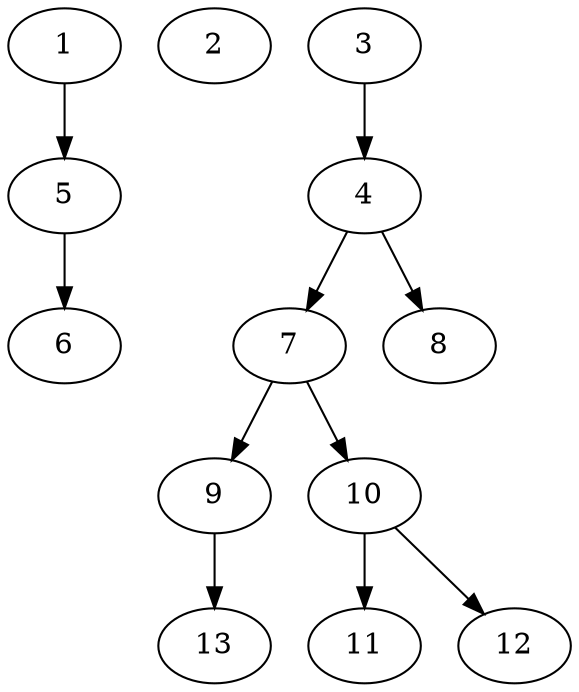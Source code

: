 // DAG (tier=1-easy, mode=data, n=13, ccr=0.346, fat=0.494, density=0.267, regular=0.656, jump=0.052, mindata=1048576, maxdata=8388608)
// DAG automatically generated by daggen at Sun Aug 24 16:33:33 2025
// /home/ermia/Project/Environments/daggen/bin/daggen --dot --ccr 0.346 --fat 0.494 --regular 0.656 --density 0.267 --jump 0.052 --mindata 1048576 --maxdata 8388608 -n 13 
digraph G {
  1 [size="23671942530870542336", alpha="0.07", expect_size="11835971265435271168"]
  1 -> 5 [size ="65954725756928"]
  2 [size="4607442944000000000", alpha="0.08", expect_size="2303721472000000000"]
  3 [size="17959266252245618", alpha="0.06", expect_size="8979633126122809"]
  3 -> 4 [size ="382659071049728"]
  4 [size="6210023285850112000", alpha="0.15", expect_size="3105011642925056000"]
  4 -> 7 [size ="27028304691200"]
  4 -> 8 [size ="27028304691200"]
  5 [size="190899205294583185408", alpha="0.19", expect_size="95449602647291592704"]
  5 -> 6 [size ="265232089874432"]
  6 [size="331107328031125929984", alpha="0.18", expect_size="165553664015562964992"]
  7 [size="20506831568301476", alpha="0.17", expect_size="10253415784150738"]
  7 -> 9 [size ="419422355324928"]
  7 -> 10 [size ="419422355324928"]
  8 [size="33464943696729341952", alpha="0.11", expect_size="16732471848364670976"]
  9 [size="7745252636207735", alpha="0.10", expect_size="3872626318103867"]
  9 -> 13 [size ="141081295454208"]
  10 [size="547395227822921920", alpha="0.11", expect_size="273697613911460960"]
  10 -> 11 [size ="331360292044800"]
  10 -> 12 [size ="331360292044800"]
  11 [size="16556729740354912256", alpha="0.06", expect_size="8278364870177456128"]
  12 [size="249396014714770685952", alpha="0.07", expect_size="124698007357385342976"]
  13 [size="6728279809917126", alpha="0.17", expect_size="3364139904958563"]
}